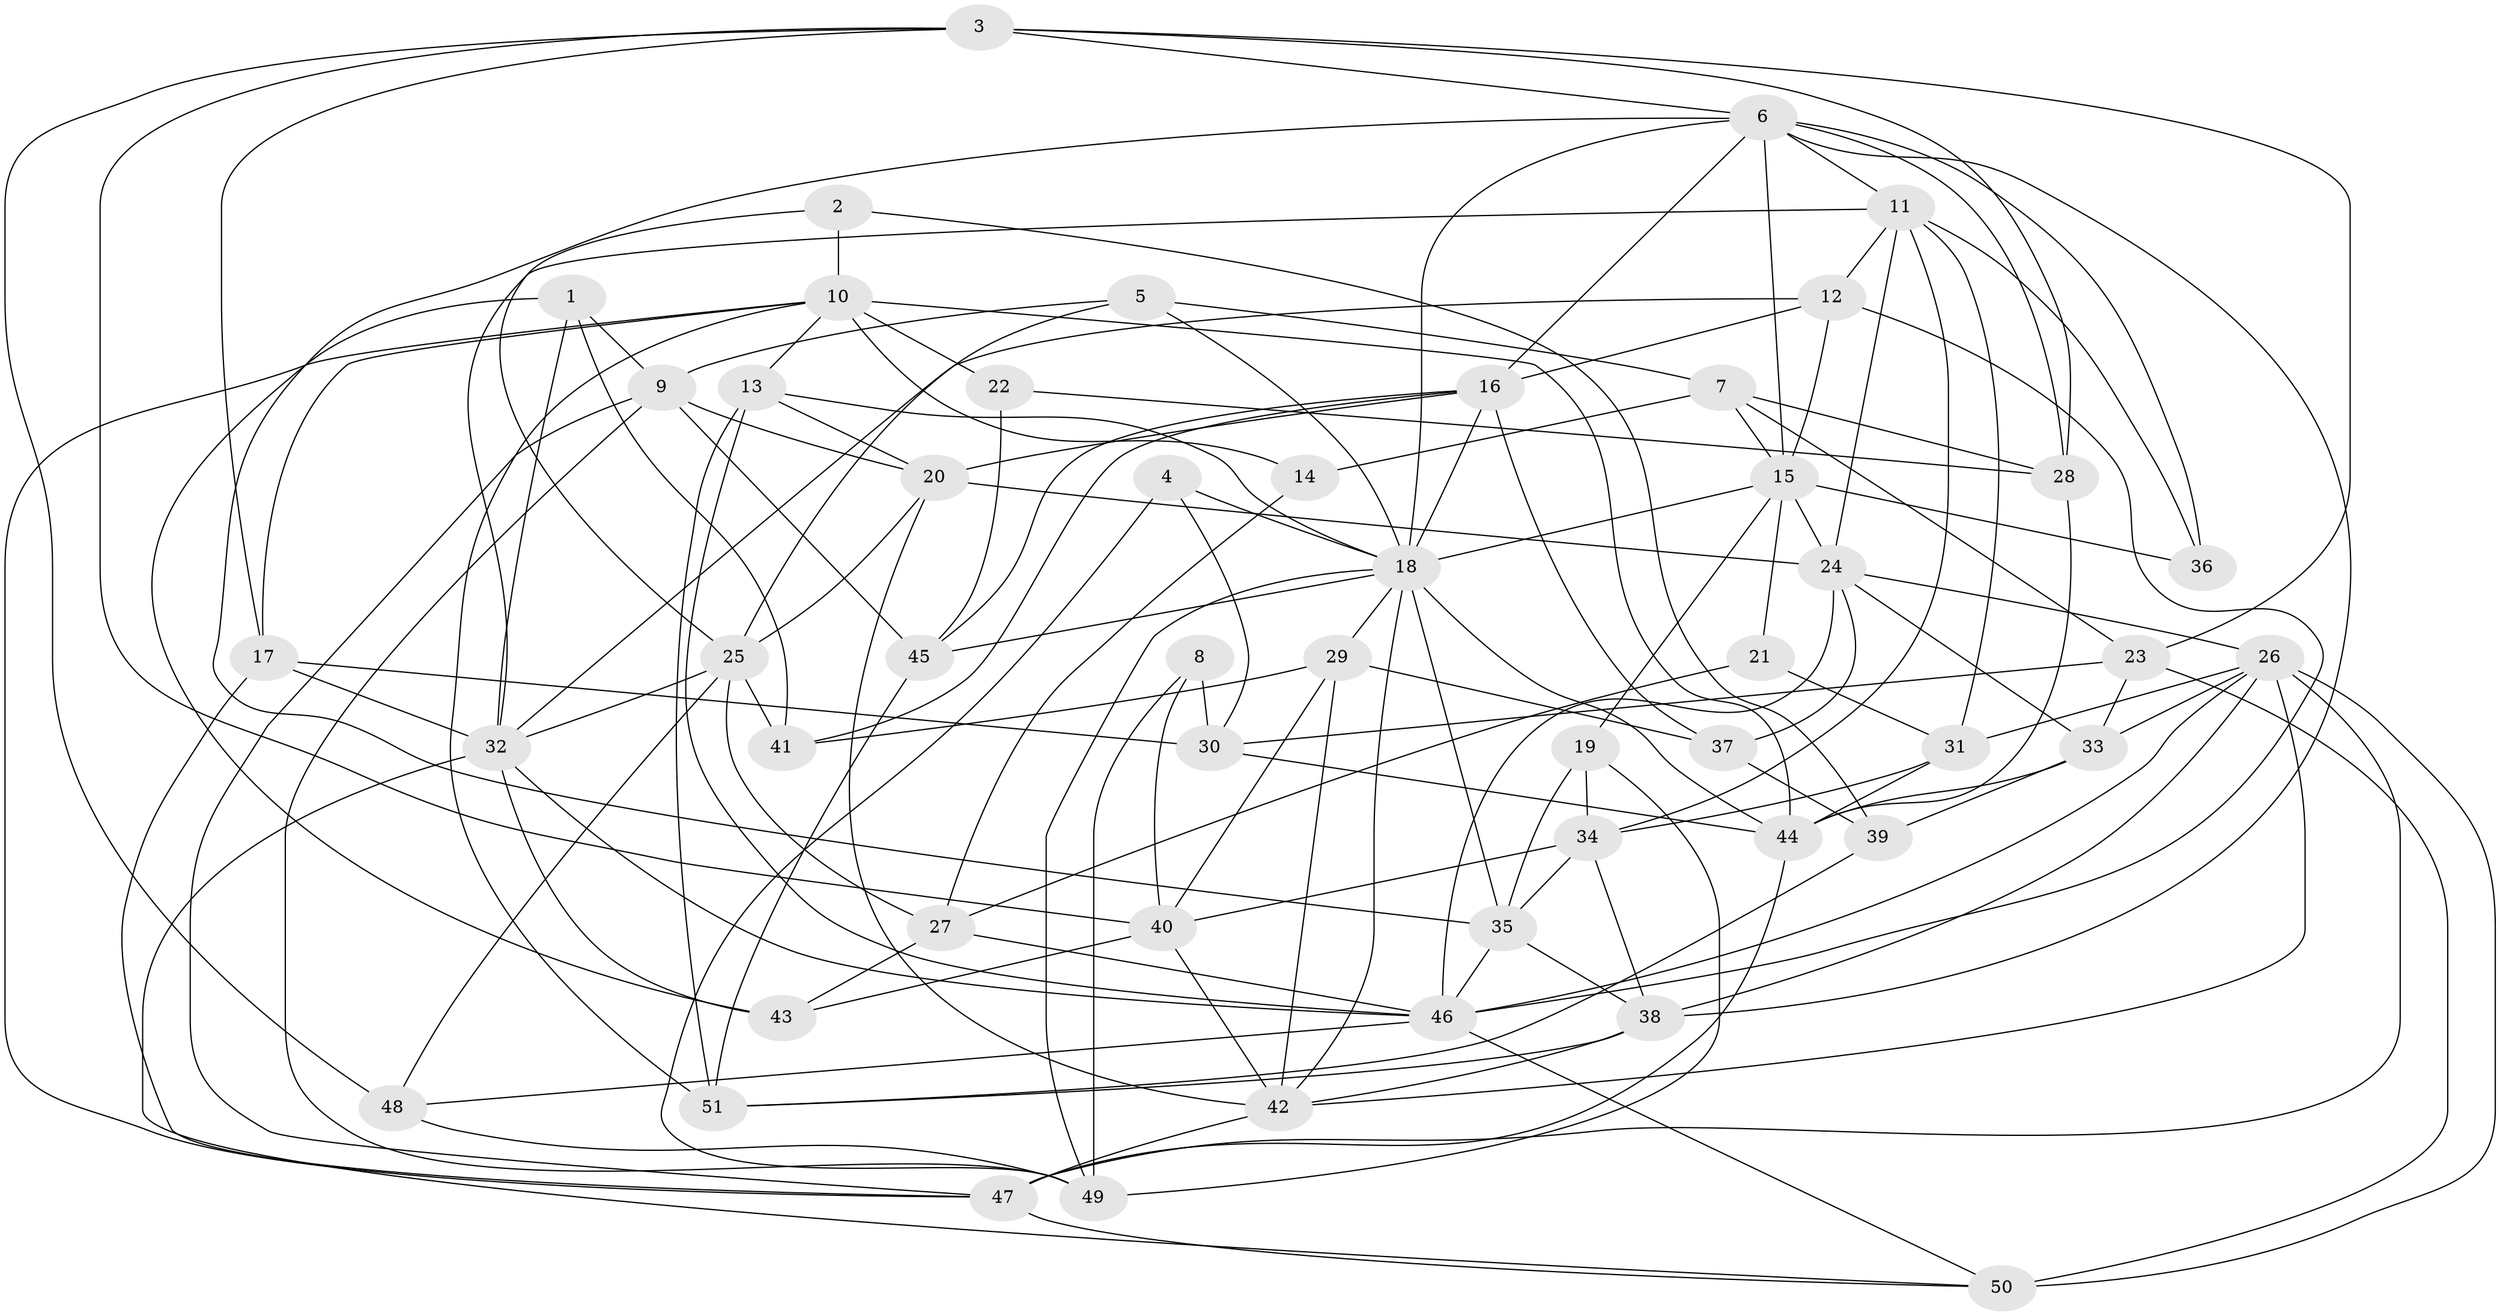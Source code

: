 // original degree distribution, {4: 0.29411764705882354, 3: 0.3333333333333333, 7: 0.049019607843137254, 2: 0.08823529411764706, 5: 0.14705882352941177, 6: 0.06862745098039216, 8: 0.0196078431372549}
// Generated by graph-tools (version 1.1) at 2025/01/03/09/25 03:01:58]
// undirected, 51 vertices, 141 edges
graph export_dot {
graph [start="1"]
  node [color=gray90,style=filled];
  1;
  2;
  3;
  4;
  5;
  6;
  7;
  8;
  9;
  10;
  11;
  12;
  13;
  14;
  15;
  16;
  17;
  18;
  19;
  20;
  21;
  22;
  23;
  24;
  25;
  26;
  27;
  28;
  29;
  30;
  31;
  32;
  33;
  34;
  35;
  36;
  37;
  38;
  39;
  40;
  41;
  42;
  43;
  44;
  45;
  46;
  47;
  48;
  49;
  50;
  51;
  1 -- 9 [weight=1.0];
  1 -- 32 [weight=1.0];
  1 -- 41 [weight=1.0];
  1 -- 43 [weight=1.0];
  2 -- 10 [weight=1.0];
  2 -- 25 [weight=1.0];
  2 -- 39 [weight=1.0];
  3 -- 6 [weight=2.0];
  3 -- 17 [weight=1.0];
  3 -- 23 [weight=1.0];
  3 -- 28 [weight=1.0];
  3 -- 40 [weight=2.0];
  3 -- 48 [weight=1.0];
  4 -- 18 [weight=1.0];
  4 -- 30 [weight=1.0];
  4 -- 49 [weight=1.0];
  5 -- 7 [weight=1.0];
  5 -- 9 [weight=1.0];
  5 -- 18 [weight=1.0];
  5 -- 25 [weight=1.0];
  6 -- 11 [weight=1.0];
  6 -- 15 [weight=1.0];
  6 -- 16 [weight=1.0];
  6 -- 18 [weight=1.0];
  6 -- 28 [weight=2.0];
  6 -- 35 [weight=1.0];
  6 -- 36 [weight=1.0];
  6 -- 38 [weight=1.0];
  7 -- 14 [weight=1.0];
  7 -- 15 [weight=1.0];
  7 -- 23 [weight=1.0];
  7 -- 28 [weight=1.0];
  8 -- 30 [weight=1.0];
  8 -- 40 [weight=1.0];
  8 -- 49 [weight=1.0];
  9 -- 20 [weight=1.0];
  9 -- 45 [weight=1.0];
  9 -- 47 [weight=1.0];
  9 -- 49 [weight=1.0];
  10 -- 13 [weight=1.0];
  10 -- 14 [weight=1.0];
  10 -- 17 [weight=1.0];
  10 -- 22 [weight=2.0];
  10 -- 44 [weight=1.0];
  10 -- 47 [weight=1.0];
  10 -- 51 [weight=1.0];
  11 -- 12 [weight=1.0];
  11 -- 24 [weight=1.0];
  11 -- 31 [weight=1.0];
  11 -- 32 [weight=1.0];
  11 -- 34 [weight=1.0];
  11 -- 36 [weight=1.0];
  12 -- 15 [weight=1.0];
  12 -- 16 [weight=1.0];
  12 -- 32 [weight=1.0];
  12 -- 46 [weight=1.0];
  13 -- 18 [weight=1.0];
  13 -- 20 [weight=1.0];
  13 -- 46 [weight=1.0];
  13 -- 51 [weight=1.0];
  14 -- 27 [weight=1.0];
  15 -- 18 [weight=1.0];
  15 -- 19 [weight=1.0];
  15 -- 21 [weight=1.0];
  15 -- 24 [weight=1.0];
  15 -- 36 [weight=2.0];
  16 -- 18 [weight=1.0];
  16 -- 20 [weight=1.0];
  16 -- 37 [weight=1.0];
  16 -- 41 [weight=1.0];
  16 -- 45 [weight=1.0];
  17 -- 30 [weight=1.0];
  17 -- 32 [weight=2.0];
  17 -- 47 [weight=1.0];
  18 -- 29 [weight=1.0];
  18 -- 35 [weight=1.0];
  18 -- 42 [weight=2.0];
  18 -- 44 [weight=1.0];
  18 -- 45 [weight=1.0];
  18 -- 49 [weight=1.0];
  19 -- 34 [weight=1.0];
  19 -- 35 [weight=1.0];
  19 -- 49 [weight=1.0];
  20 -- 24 [weight=1.0];
  20 -- 25 [weight=1.0];
  20 -- 42 [weight=1.0];
  21 -- 27 [weight=1.0];
  21 -- 31 [weight=1.0];
  22 -- 28 [weight=1.0];
  22 -- 45 [weight=1.0];
  23 -- 30 [weight=1.0];
  23 -- 33 [weight=1.0];
  23 -- 50 [weight=1.0];
  24 -- 26 [weight=1.0];
  24 -- 33 [weight=1.0];
  24 -- 37 [weight=1.0];
  24 -- 46 [weight=1.0];
  25 -- 27 [weight=1.0];
  25 -- 32 [weight=1.0];
  25 -- 41 [weight=1.0];
  25 -- 48 [weight=1.0];
  26 -- 31 [weight=1.0];
  26 -- 33 [weight=1.0];
  26 -- 38 [weight=1.0];
  26 -- 42 [weight=1.0];
  26 -- 46 [weight=1.0];
  26 -- 47 [weight=2.0];
  26 -- 50 [weight=2.0];
  27 -- 43 [weight=2.0];
  27 -- 46 [weight=1.0];
  28 -- 44 [weight=1.0];
  29 -- 37 [weight=1.0];
  29 -- 40 [weight=1.0];
  29 -- 41 [weight=1.0];
  29 -- 42 [weight=1.0];
  30 -- 44 [weight=1.0];
  31 -- 34 [weight=1.0];
  31 -- 44 [weight=1.0];
  32 -- 43 [weight=1.0];
  32 -- 46 [weight=1.0];
  32 -- 50 [weight=1.0];
  33 -- 39 [weight=1.0];
  33 -- 44 [weight=1.0];
  34 -- 35 [weight=1.0];
  34 -- 38 [weight=1.0];
  34 -- 40 [weight=1.0];
  35 -- 38 [weight=1.0];
  35 -- 46 [weight=1.0];
  37 -- 39 [weight=1.0];
  38 -- 42 [weight=1.0];
  38 -- 51 [weight=1.0];
  39 -- 51 [weight=1.0];
  40 -- 42 [weight=1.0];
  40 -- 43 [weight=1.0];
  42 -- 47 [weight=2.0];
  44 -- 47 [weight=1.0];
  45 -- 51 [weight=1.0];
  46 -- 48 [weight=1.0];
  46 -- 50 [weight=1.0];
  47 -- 50 [weight=1.0];
  48 -- 49 [weight=1.0];
}
